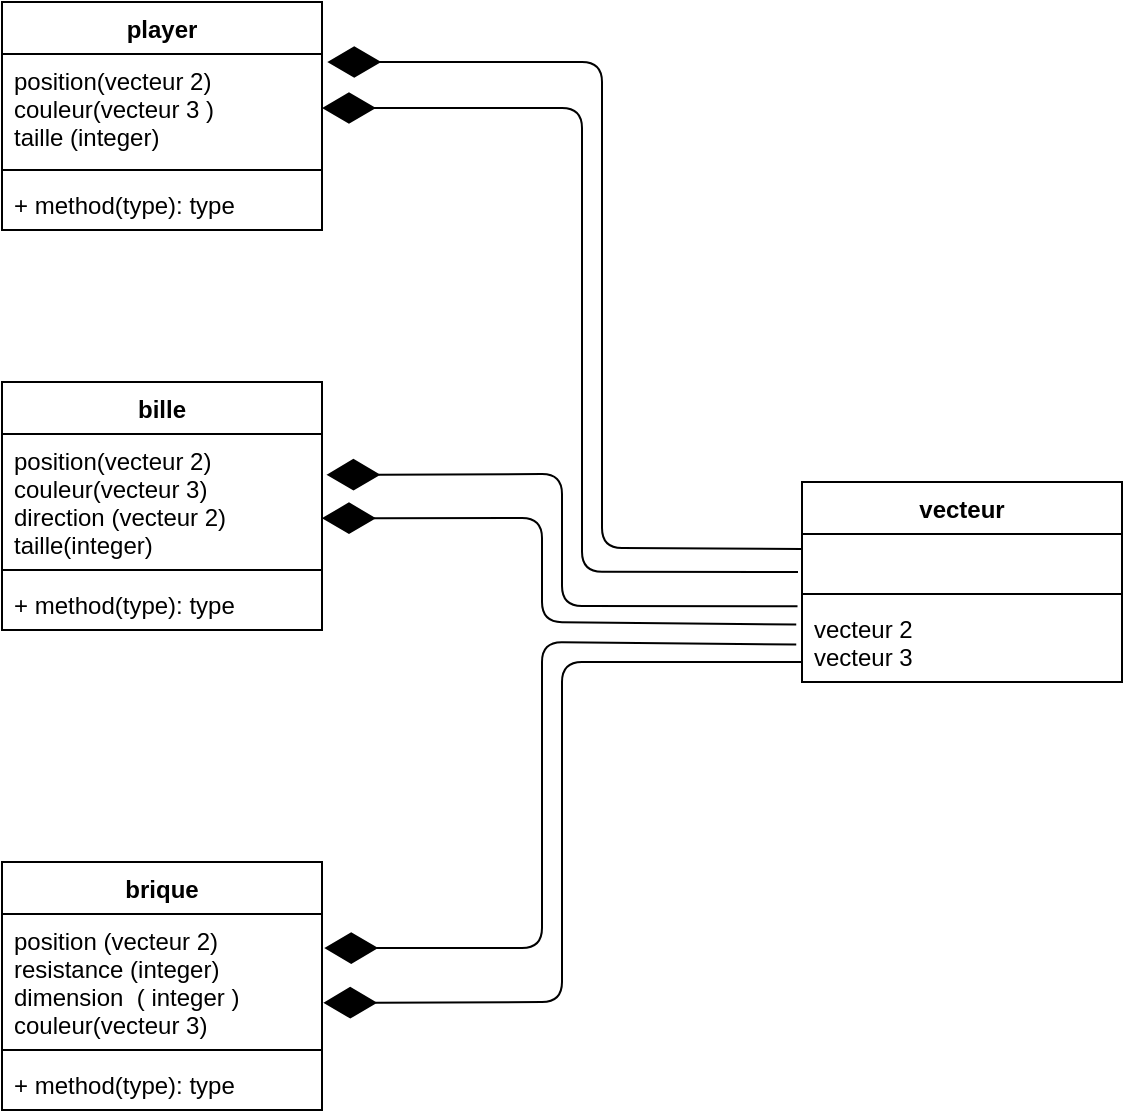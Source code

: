 <mxfile version="14.5.1" type="github">
  <diagram id="QObjdtHi7gXVVxQcpmMS" name="Page-1">
    <mxGraphModel dx="348" dy="385" grid="1" gridSize="10" guides="1" tooltips="1" connect="1" arrows="1" fold="1" page="1" pageScale="1" pageWidth="827" pageHeight="1169" math="0" shadow="0">
      <root>
        <mxCell id="0" />
        <mxCell id="1" parent="0" />
        <mxCell id="nXwPNfGvfeBjMiZcAAOq-1" value="bille" style="swimlane;fontStyle=1;align=center;verticalAlign=top;childLayout=stackLayout;horizontal=1;startSize=26;horizontalStack=0;resizeParent=1;resizeParentMax=0;resizeLast=0;collapsible=1;marginBottom=0;" vertex="1" parent="1">
          <mxGeometry x="60" y="190" width="160" height="124" as="geometry" />
        </mxCell>
        <mxCell id="nXwPNfGvfeBjMiZcAAOq-2" value="position(vecteur 2)&#xa;couleur(vecteur 3)&#xa;direction (vecteur 2)&#xa;taille(integer)&#xa;" style="text;strokeColor=none;fillColor=none;align=left;verticalAlign=top;spacingLeft=4;spacingRight=4;overflow=hidden;rotatable=0;points=[[0,0.5],[1,0.5]];portConstraint=eastwest;" vertex="1" parent="nXwPNfGvfeBjMiZcAAOq-1">
          <mxGeometry y="26" width="160" height="64" as="geometry" />
        </mxCell>
        <mxCell id="nXwPNfGvfeBjMiZcAAOq-3" value="" style="line;strokeWidth=1;fillColor=none;align=left;verticalAlign=middle;spacingTop=-1;spacingLeft=3;spacingRight=3;rotatable=0;labelPosition=right;points=[];portConstraint=eastwest;" vertex="1" parent="nXwPNfGvfeBjMiZcAAOq-1">
          <mxGeometry y="90" width="160" height="8" as="geometry" />
        </mxCell>
        <mxCell id="nXwPNfGvfeBjMiZcAAOq-4" value="+ method(type): type" style="text;strokeColor=none;fillColor=none;align=left;verticalAlign=top;spacingLeft=4;spacingRight=4;overflow=hidden;rotatable=0;points=[[0,0.5],[1,0.5]];portConstraint=eastwest;" vertex="1" parent="nXwPNfGvfeBjMiZcAAOq-1">
          <mxGeometry y="98" width="160" height="26" as="geometry" />
        </mxCell>
        <mxCell id="nXwPNfGvfeBjMiZcAAOq-5" value="brique" style="swimlane;fontStyle=1;align=center;verticalAlign=top;childLayout=stackLayout;horizontal=1;startSize=26;horizontalStack=0;resizeParent=1;resizeParentMax=0;resizeLast=0;collapsible=1;marginBottom=0;" vertex="1" parent="1">
          <mxGeometry x="60" y="430" width="160" height="124" as="geometry" />
        </mxCell>
        <mxCell id="nXwPNfGvfeBjMiZcAAOq-6" value="position (vecteur 2)&#xa;resistance (integer)&#xa;dimension  ( integer )&#xa;couleur(vecteur 3)&#xa;" style="text;strokeColor=none;fillColor=none;align=left;verticalAlign=top;spacingLeft=4;spacingRight=4;overflow=hidden;rotatable=0;points=[[0,0.5],[1,0.5]];portConstraint=eastwest;" vertex="1" parent="nXwPNfGvfeBjMiZcAAOq-5">
          <mxGeometry y="26" width="160" height="64" as="geometry" />
        </mxCell>
        <mxCell id="nXwPNfGvfeBjMiZcAAOq-7" value="" style="line;strokeWidth=1;fillColor=none;align=left;verticalAlign=middle;spacingTop=-1;spacingLeft=3;spacingRight=3;rotatable=0;labelPosition=right;points=[];portConstraint=eastwest;" vertex="1" parent="nXwPNfGvfeBjMiZcAAOq-5">
          <mxGeometry y="90" width="160" height="8" as="geometry" />
        </mxCell>
        <mxCell id="nXwPNfGvfeBjMiZcAAOq-8" value="+ method(type): type" style="text;strokeColor=none;fillColor=none;align=left;verticalAlign=top;spacingLeft=4;spacingRight=4;overflow=hidden;rotatable=0;points=[[0,0.5],[1,0.5]];portConstraint=eastwest;" vertex="1" parent="nXwPNfGvfeBjMiZcAAOq-5">
          <mxGeometry y="98" width="160" height="26" as="geometry" />
        </mxCell>
        <mxCell id="nXwPNfGvfeBjMiZcAAOq-9" value="player" style="swimlane;fontStyle=1;align=center;verticalAlign=top;childLayout=stackLayout;horizontal=1;startSize=26;horizontalStack=0;resizeParent=1;resizeParentMax=0;resizeLast=0;collapsible=1;marginBottom=0;" vertex="1" parent="1">
          <mxGeometry x="60" width="160" height="114" as="geometry" />
        </mxCell>
        <mxCell id="nXwPNfGvfeBjMiZcAAOq-10" value="position(vecteur 2)&#xa;couleur(vecteur 3 )&#xa;taille (integer)&#xa;" style="text;strokeColor=none;fillColor=none;align=left;verticalAlign=top;spacingLeft=4;spacingRight=4;overflow=hidden;rotatable=0;points=[[0,0.5],[1,0.5]];portConstraint=eastwest;" vertex="1" parent="nXwPNfGvfeBjMiZcAAOq-9">
          <mxGeometry y="26" width="160" height="54" as="geometry" />
        </mxCell>
        <mxCell id="nXwPNfGvfeBjMiZcAAOq-11" value="" style="line;strokeWidth=1;fillColor=none;align=left;verticalAlign=middle;spacingTop=-1;spacingLeft=3;spacingRight=3;rotatable=0;labelPosition=right;points=[];portConstraint=eastwest;" vertex="1" parent="nXwPNfGvfeBjMiZcAAOq-9">
          <mxGeometry y="80" width="160" height="8" as="geometry" />
        </mxCell>
        <mxCell id="nXwPNfGvfeBjMiZcAAOq-12" value="+ method(type): type" style="text;strokeColor=none;fillColor=none;align=left;verticalAlign=top;spacingLeft=4;spacingRight=4;overflow=hidden;rotatable=0;points=[[0,0.5],[1,0.5]];portConstraint=eastwest;" vertex="1" parent="nXwPNfGvfeBjMiZcAAOq-9">
          <mxGeometry y="88" width="160" height="26" as="geometry" />
        </mxCell>
        <mxCell id="nXwPNfGvfeBjMiZcAAOq-13" value="vecteur" style="swimlane;fontStyle=1;align=center;verticalAlign=top;childLayout=stackLayout;horizontal=1;startSize=26;horizontalStack=0;resizeParent=1;resizeParentMax=0;resizeLast=0;collapsible=1;marginBottom=0;" vertex="1" parent="1">
          <mxGeometry x="460" y="240" width="160" height="100" as="geometry" />
        </mxCell>
        <mxCell id="nXwPNfGvfeBjMiZcAAOq-14" value="   " style="text;strokeColor=none;fillColor=none;align=left;verticalAlign=top;spacingLeft=4;spacingRight=4;overflow=hidden;rotatable=0;points=[[0,0.5],[1,0.5]];portConstraint=eastwest;" vertex="1" parent="nXwPNfGvfeBjMiZcAAOq-13">
          <mxGeometry y="26" width="160" height="26" as="geometry" />
        </mxCell>
        <mxCell id="nXwPNfGvfeBjMiZcAAOq-15" value="" style="line;strokeWidth=1;fillColor=none;align=left;verticalAlign=middle;spacingTop=-1;spacingLeft=3;spacingRight=3;rotatable=0;labelPosition=right;points=[];portConstraint=eastwest;" vertex="1" parent="nXwPNfGvfeBjMiZcAAOq-13">
          <mxGeometry y="52" width="160" height="8" as="geometry" />
        </mxCell>
        <mxCell id="nXwPNfGvfeBjMiZcAAOq-16" value="vecteur 2&#xa;vecteur 3&#xa;" style="text;strokeColor=none;fillColor=none;align=left;verticalAlign=top;spacingLeft=4;spacingRight=4;overflow=hidden;rotatable=0;points=[[0,0.5],[1,0.5]];portConstraint=eastwest;" vertex="1" parent="nXwPNfGvfeBjMiZcAAOq-13">
          <mxGeometry y="60" width="160" height="40" as="geometry" />
        </mxCell>
        <mxCell id="nXwPNfGvfeBjMiZcAAOq-20" value="" style="endArrow=diamondThin;endFill=1;endSize=24;html=1;exitX=-0.018;exitY=0.282;exitDx=0;exitDy=0;exitPerimeter=0;entryX=1;entryY=0.658;entryDx=0;entryDy=0;entryPerimeter=0;" edge="1" parent="1" source="nXwPNfGvfeBjMiZcAAOq-16" target="nXwPNfGvfeBjMiZcAAOq-2">
          <mxGeometry width="160" relative="1" as="geometry">
            <mxPoint x="318.08" y="411" as="sourcePoint" />
            <mxPoint x="220" y="217" as="targetPoint" />
            <Array as="points">
              <mxPoint x="330" y="310" />
              <mxPoint x="330" y="258" />
            </Array>
          </mxGeometry>
        </mxCell>
        <mxCell id="nXwPNfGvfeBjMiZcAAOq-21" value="" style="endArrow=diamondThin;endFill=1;endSize=24;html=1;exitX=-0.014;exitY=0.054;exitDx=0;exitDy=0;exitPerimeter=0;entryX=1.014;entryY=0.319;entryDx=0;entryDy=0;entryPerimeter=0;" edge="1" parent="1" source="nXwPNfGvfeBjMiZcAAOq-16" target="nXwPNfGvfeBjMiZcAAOq-2">
          <mxGeometry width="160" relative="1" as="geometry">
            <mxPoint x="290" y="400" as="sourcePoint" />
            <mxPoint x="220" y="190" as="targetPoint" />
            <Array as="points">
              <mxPoint x="340" y="302" />
              <mxPoint x="340" y="236" />
            </Array>
          </mxGeometry>
        </mxCell>
        <mxCell id="nXwPNfGvfeBjMiZcAAOq-22" value="" style="endArrow=diamondThin;endFill=1;endSize=24;html=1;entryX=1;entryY=0.5;entryDx=0;entryDy=0;" edge="1" parent="1" target="nXwPNfGvfeBjMiZcAAOq-10">
          <mxGeometry width="160" relative="1" as="geometry">
            <mxPoint x="458" y="285" as="sourcePoint" />
            <mxPoint x="232.24" y="219.336" as="targetPoint" />
            <Array as="points">
              <mxPoint x="350" y="284.92" />
              <mxPoint x="350" y="53" />
            </Array>
          </mxGeometry>
        </mxCell>
        <mxCell id="nXwPNfGvfeBjMiZcAAOq-23" value="" style="endArrow=diamondThin;endFill=1;endSize=24;html=1;exitX=-0.018;exitY=0.282;exitDx=0;exitDy=0;exitPerimeter=0;entryX=1.007;entryY=0.266;entryDx=0;entryDy=0;entryPerimeter=0;" edge="1" parent="1" target="nXwPNfGvfeBjMiZcAAOq-6">
          <mxGeometry width="160" relative="1" as="geometry">
            <mxPoint x="457.12" y="321.28" as="sourcePoint" />
            <mxPoint x="220" y="268.112" as="targetPoint" />
            <Array as="points">
              <mxPoint x="330" y="320" />
              <mxPoint x="330" y="473" />
            </Array>
          </mxGeometry>
        </mxCell>
        <mxCell id="nXwPNfGvfeBjMiZcAAOq-24" value="" style="endArrow=diamondThin;endFill=1;endSize=24;html=1;entryX=1.004;entryY=0.694;entryDx=0;entryDy=0;entryPerimeter=0;" edge="1" parent="1" target="nXwPNfGvfeBjMiZcAAOq-6">
          <mxGeometry width="160" relative="1" as="geometry">
            <mxPoint x="460" y="330" as="sourcePoint" />
            <mxPoint x="231.12" y="483.024" as="targetPoint" />
            <Array as="points">
              <mxPoint x="340" y="330" />
              <mxPoint x="340" y="500" />
            </Array>
          </mxGeometry>
        </mxCell>
        <mxCell id="nXwPNfGvfeBjMiZcAAOq-25" value="" style="endArrow=diamondThin;endFill=1;endSize=24;html=1;entryX=1.004;entryY=0.288;entryDx=0;entryDy=0;entryPerimeter=0;" edge="1" parent="1">
          <mxGeometry width="160" relative="1" as="geometry">
            <mxPoint x="460" y="273.45" as="sourcePoint" />
            <mxPoint x="222.64" y="30.002" as="targetPoint" />
            <Array as="points">
              <mxPoint x="360" y="273" />
              <mxPoint x="360" y="30" />
            </Array>
          </mxGeometry>
        </mxCell>
      </root>
    </mxGraphModel>
  </diagram>
</mxfile>

